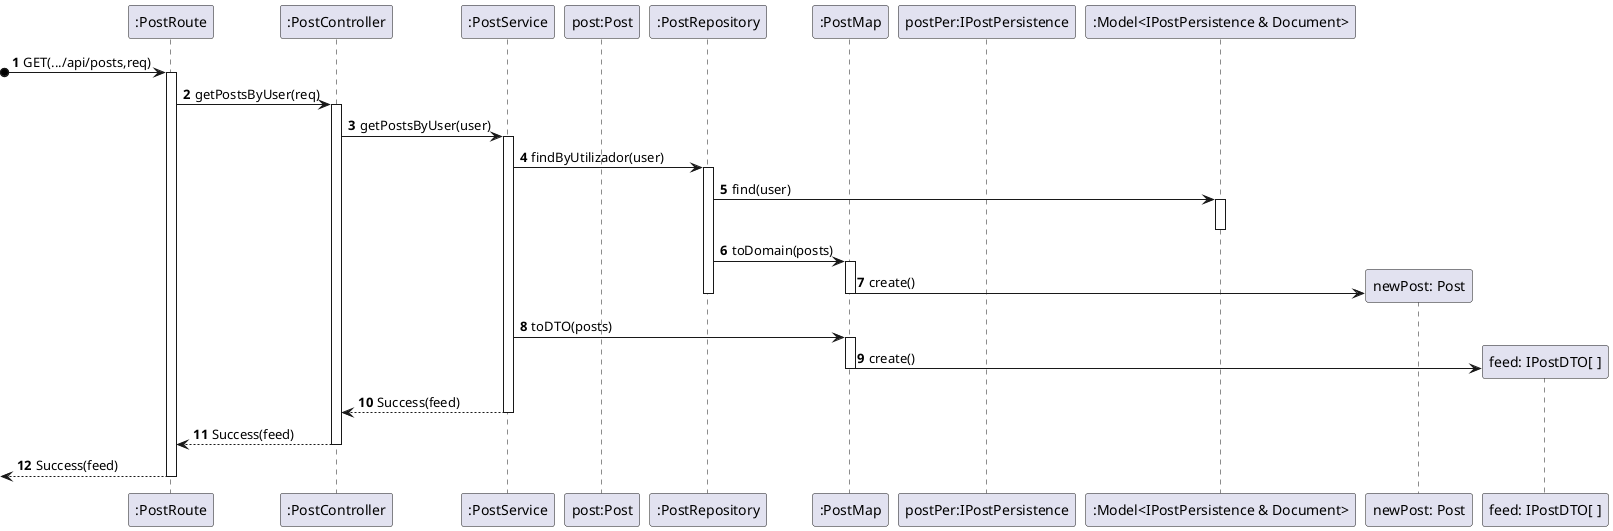 ﻿@startuml

autonumber

participant ":PostRoute" as R
participant ":PostController" as CTRL
participant ":PostService" as SERV
participant "post:Post" as P
participant ":PostRepository" as REPO
participant ":PostMap" as MAP
participant "postPer:IPostPersistence" as PP
participant ":Model<IPostPersistence & Document>" as MPP
participant "newPost: Post" as NP
participant "feed: IPostDTO[ ]" as DTO

?o->R : GET(.../api/posts,req)
activate R
    R->CTRL: getPostsByUser(req)
    activate CTRL
        CTRL->SERV: getPostsByUser(user)
        activate SERV           
            SERV-> REPO: findByUtilizador(user)
            activate REPO                
                REPO->MPP: find(user)
                activate MPP
                deactivate MPP
                REPO->MAP: toDomain(posts)
                activate MAP
                    MAP->NP**: create()
                deactivate MAP  
            deactivate REPO
            SERV-> MAP: toDTO(posts)
            activate MAP
                MAP-> DTO**: create()
            deactivate MAP
            SERV--> CTRL : Success(feed)
        deactivate SERV
        CTRL-->R: Success(feed)
    deactivate CTRL
    <--R: Success(feed)
deactivate R
@enduml